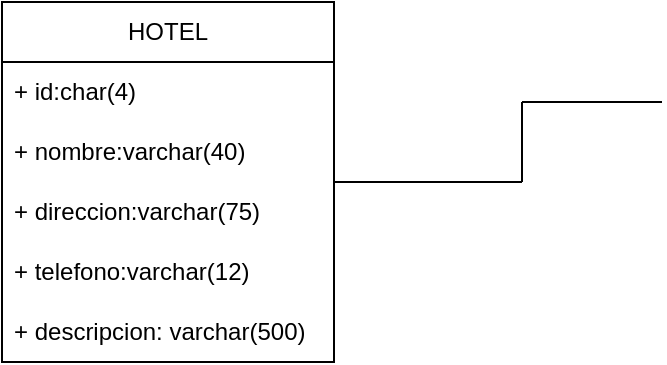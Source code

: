 <mxfile version="23.1.4" type="github">
  <diagram name="Página-1" id="uyp2Q3wX_VkB6CzsHEJv">
    <mxGraphModel dx="1434" dy="790" grid="1" gridSize="10" guides="1" tooltips="1" connect="1" arrows="1" fold="1" page="1" pageScale="1" pageWidth="827" pageHeight="1169" math="0" shadow="0">
      <root>
        <mxCell id="0" />
        <mxCell id="1" parent="0" />
        <mxCell id="eBscNEALQm3SVQFBRSix-1" value="HOTEL" style="swimlane;fontStyle=0;childLayout=stackLayout;horizontal=1;startSize=30;horizontalStack=0;resizeParent=1;resizeParentMax=0;resizeLast=0;collapsible=1;marginBottom=0;whiteSpace=wrap;html=1;" vertex="1" parent="1">
          <mxGeometry x="40" y="310" width="166" height="180" as="geometry" />
        </mxCell>
        <mxCell id="eBscNEALQm3SVQFBRSix-2" value="+ id:char(4)" style="text;strokeColor=none;fillColor=none;align=left;verticalAlign=middle;spacingLeft=4;spacingRight=4;overflow=hidden;points=[[0,0.5],[1,0.5]];portConstraint=eastwest;rotatable=0;whiteSpace=wrap;html=1;" vertex="1" parent="eBscNEALQm3SVQFBRSix-1">
          <mxGeometry y="30" width="166" height="30" as="geometry" />
        </mxCell>
        <mxCell id="eBscNEALQm3SVQFBRSix-3" value="+ nombre:varchar(40)" style="text;strokeColor=none;fillColor=none;align=left;verticalAlign=middle;spacingLeft=4;spacingRight=4;overflow=hidden;points=[[0,0.5],[1,0.5]];portConstraint=eastwest;rotatable=0;whiteSpace=wrap;html=1;" vertex="1" parent="eBscNEALQm3SVQFBRSix-1">
          <mxGeometry y="60" width="166" height="30" as="geometry" />
        </mxCell>
        <mxCell id="eBscNEALQm3SVQFBRSix-4" value="+ direccion:varchar(75)" style="text;strokeColor=none;fillColor=none;align=left;verticalAlign=middle;spacingLeft=4;spacingRight=4;overflow=hidden;points=[[0,0.5],[1,0.5]];portConstraint=eastwest;rotatable=0;whiteSpace=wrap;html=1;" vertex="1" parent="eBscNEALQm3SVQFBRSix-1">
          <mxGeometry y="90" width="166" height="30" as="geometry" />
        </mxCell>
        <mxCell id="eBscNEALQm3SVQFBRSix-5" value="+ telefono:varchar(12)" style="text;strokeColor=none;fillColor=none;align=left;verticalAlign=middle;spacingLeft=4;spacingRight=4;overflow=hidden;points=[[0,0.5],[1,0.5]];portConstraint=eastwest;rotatable=0;whiteSpace=wrap;html=1;" vertex="1" parent="eBscNEALQm3SVQFBRSix-1">
          <mxGeometry y="120" width="166" height="30" as="geometry" />
        </mxCell>
        <mxCell id="eBscNEALQm3SVQFBRSix-6" value="+ descripcion: varchar(500)" style="text;strokeColor=none;fillColor=none;align=left;verticalAlign=middle;spacingLeft=4;spacingRight=4;overflow=hidden;points=[[0,0.5],[1,0.5]];portConstraint=eastwest;rotatable=0;whiteSpace=wrap;html=1;" vertex="1" parent="eBscNEALQm3SVQFBRSix-1">
          <mxGeometry y="150" width="166" height="30" as="geometry" />
        </mxCell>
        <mxCell id="eBscNEALQm3SVQFBRSix-7" value="" style="endArrow=none;html=1;rounded=0;" edge="1" parent="1" source="eBscNEALQm3SVQFBRSix-1">
          <mxGeometry width="50" height="50" relative="1" as="geometry">
            <mxPoint x="230" y="410" as="sourcePoint" />
            <mxPoint x="300" y="400" as="targetPoint" />
          </mxGeometry>
        </mxCell>
        <mxCell id="eBscNEALQm3SVQFBRSix-8" value="" style="endArrow=none;html=1;rounded=0;" edge="1" parent="1">
          <mxGeometry width="50" height="50" relative="1" as="geometry">
            <mxPoint x="300" y="400" as="sourcePoint" />
            <mxPoint x="300" y="360" as="targetPoint" />
          </mxGeometry>
        </mxCell>
        <mxCell id="eBscNEALQm3SVQFBRSix-9" value="" style="endArrow=none;html=1;rounded=0;" edge="1" parent="1">
          <mxGeometry width="50" height="50" relative="1" as="geometry">
            <mxPoint x="300" y="360" as="sourcePoint" />
            <mxPoint x="370" y="360" as="targetPoint" />
          </mxGeometry>
        </mxCell>
      </root>
    </mxGraphModel>
  </diagram>
</mxfile>
